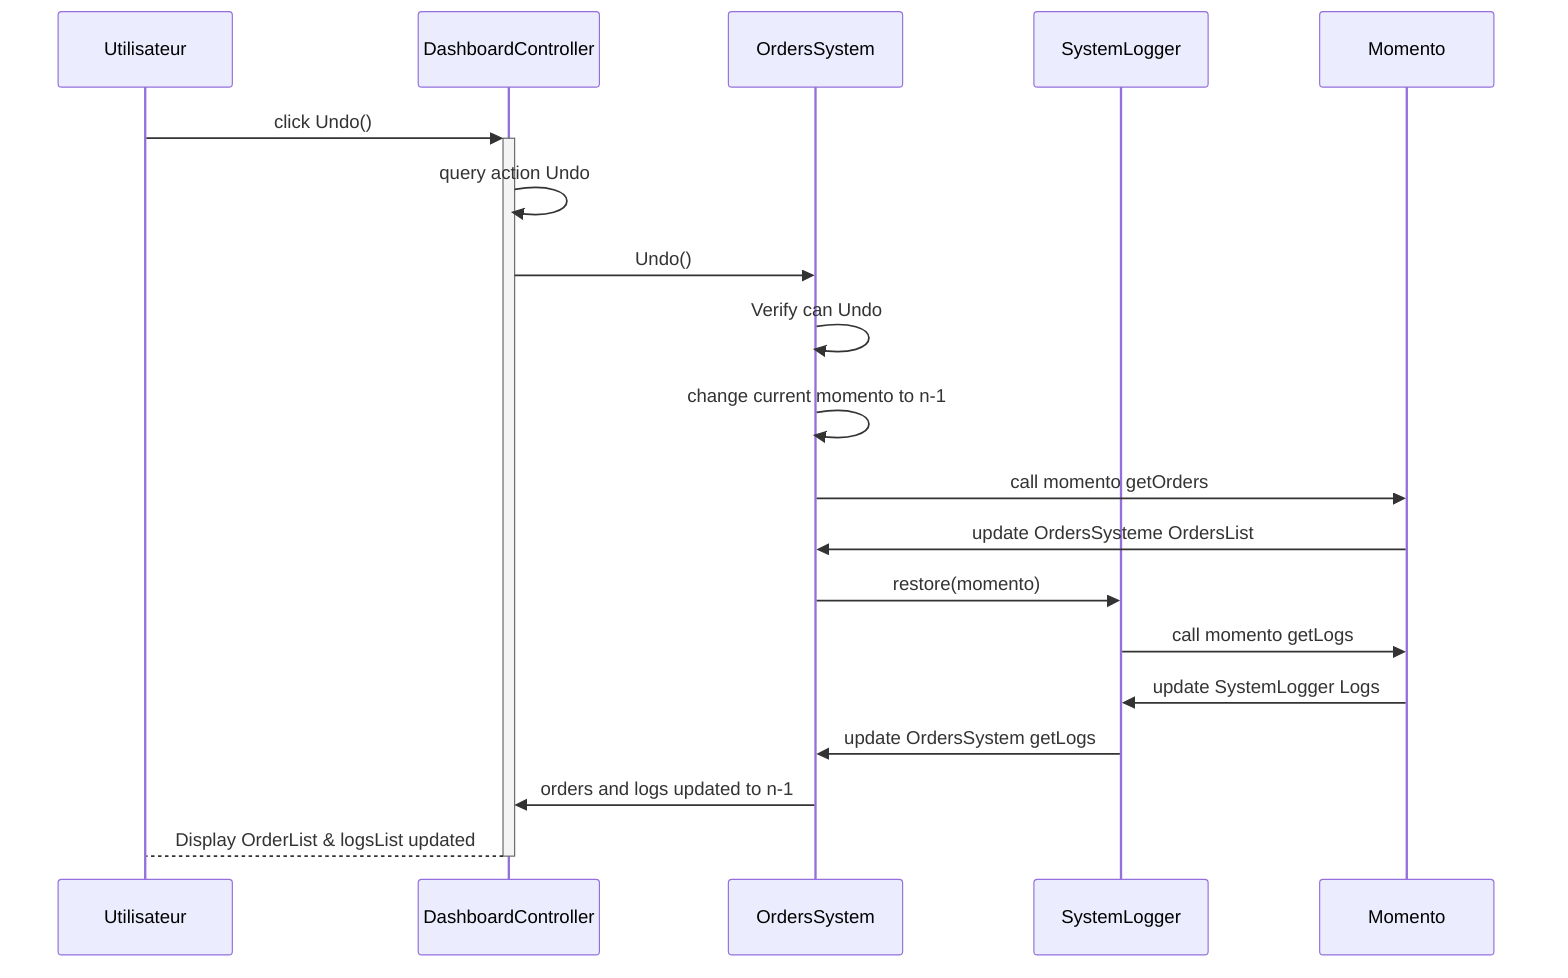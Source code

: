 sequenceDiagram
    Participant Utilisateur
    Participant DashboardController
    Participant OrdersSystem
    Participant SystemLogger
    Participant Momento
    Utilisateur ->>+DashboardController: click Undo()
    DashboardController->>DashboardController: query action Undo
    DashboardController->>OrdersSystem: Undo()
    OrdersSystem->>OrdersSystem: Verify can Undo
    OrdersSystem->>OrdersSystem: change current momento to n-1
    OrdersSystem->>Momento: call momento getOrders
    Momento->>OrdersSystem: update OrdersSysteme OrdersList
    OrdersSystem->>SystemLogger: restore(momento)
    SystemLogger->>Momento: call momento getLogs
    Momento->>SystemLogger: update SystemLogger Logs
    SystemLogger->>OrdersSystem: update OrdersSystem getLogs
    OrdersSystem->>DashboardController: orders and logs updated to n-1
    DashboardController-->-Utilisateur: Display OrderList & logsList updated